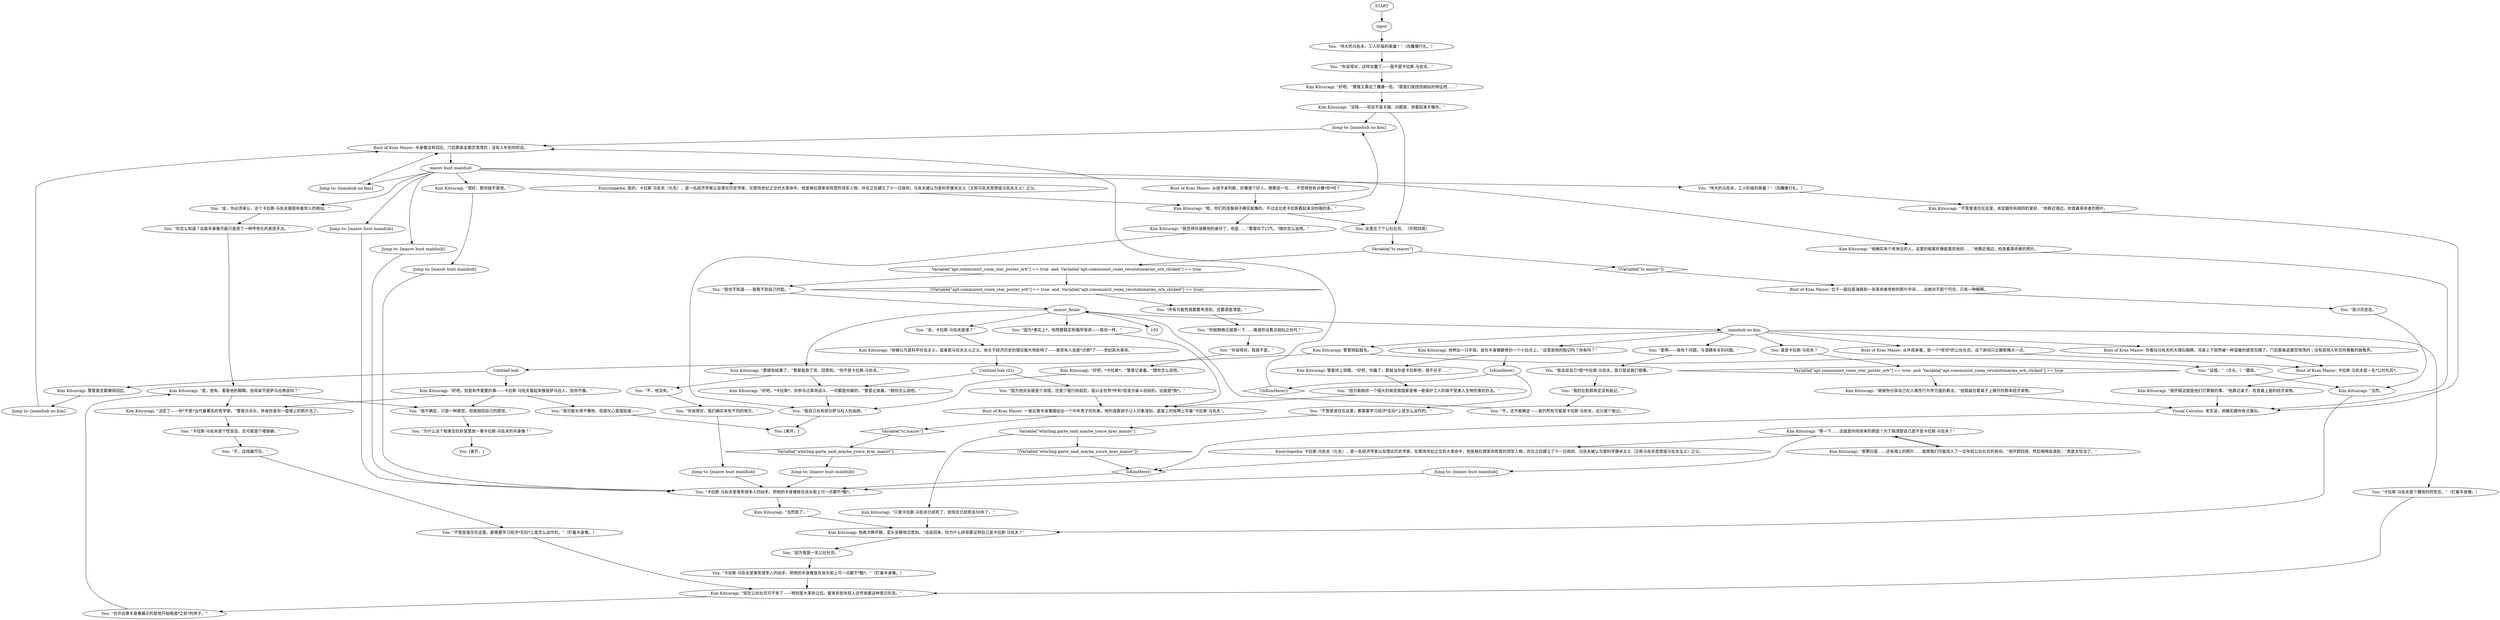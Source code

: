 # APT / MAZOV BUST
# This is the bust of Kras Mazov. Finishes "Find out if you're Kras Mazov" task.
# ==================================================
digraph G {
	  0 [label="START"];
	  1 [label="input"];
	  2 [label="You: “金，你必须承认，这个卡拉斯·马佐夫跟我有着惊人的相似。”"];
	  3 [label="You: 谁是卡拉斯·马佐夫？"];
	  4 [label="Kim Kitsuragi: “他被认为是科学社会主义，或者是马佐夫主义之父。他关于经济历史的理论极大地影响了——甚至有人说是*点燃*了——世纪前大革命。”"];
	  5 [label="You: “因为*事实上*，他想要稳定和循序渐进——我也一样。”"];
	  6 [label="You: “没错。”（点头。）“猥琐。”"];
	  7 [label="Bust of Kras Mazov: 从胡子来判断，好像是个好人。顺便说一句……不觉得他有点像*你*吗？"];
	  8 [label="You: “所有可能性我都要考虑到，还要调查清楚。”"];
	  9 [label="Encyclopedia: 卡拉斯·马佐夫（化名），是一名经济学家以及理论历史学家。在那场世纪之交的大革命中，他是格拉德革命阵营的领军人物，并在之后建立了十一日政府。马佐夫被认为是科学康米主义（又称马佐夫思想或马佐夫主义）之父。"];
	  10 [label="Bust of Kras Mazov: 位于一副白星海报和一张革命者举枪的照片中间……这绝对不是个巧合。只有一种解释。"];
	  11 [label="Kim Kitsuragi: “谢谢你分享自己在人类性行为学方面的看法。”他假装在看桌子上摊开的那本经济读物。"];
	  12 [label="Kim Kitsuragi: “当然。”"];
	  13 [label="You: “不管是谁住在这里，都需要学习经济*实际*上是怎么运作的。”（盯着半身像。）"];
	  14 [label="You: “卡拉斯·马佐夫是个猥琐的同性恋。”（盯着半身像。）"];
	  15 [label="You: “是啊——我有个问题。与酒精有关的问题。”"];
	  16 [label="Kim Kitsuragi: “我觉得你误解他的身份了，但是……”警督叹了口气。“随你怎么说吧。”"];
	  17 [label="Bust of Kras Mazov: 一座石膏半身像描绘出一个中年男子的形象，他的连鬓胡子让人印象深刻。底座上的铭牌上写着“卡拉斯·马佐夫”。"];
	  18 [label="You: “伟大的马佐夫，工人阶级的英雄！”（向雕像行礼。）"];
	  19 [label="Jump to: [mazov bust mainhub]"];
	  20 [label="You: “也许这尊半身像展示的是他开始喝酒*之前*的样子。”"];
	  21 [label="Jump to: [mainhub no kim]"];
	  22 [label="Bust of Kras Mazov: 卡拉斯·马佐夫是一名*公社社员*。"];
	  23 [label="You: “我讨厌变态。”"];
	  24 [label="Untitled hub"];
	  25 [label="Kim Kitsuragi: 他再次睁开眼，歪头安静地沉思到。“话说回来，你为什么拼命要证明自己是卡拉斯·马佐夫？”"];
	  26 [label="You: “因为我相信一个强大的单民族国家是唯一能保护工人阶级不受类人生物伤害的办法。”"];
	  27 [label="mainhub no kim"];
	  28 [label="Bust of Kras Mazov: 半身像没有回应。门后那条走廊空荡荡的；没有人听到你的话。"];
	  29 [label="Kim Kitsuragi: “现在公社社员可不多了——特别是大革命之后。看来有些年轻人还传承着这种意识形态。”"];
	  30 [label="Visual Calculus: 老实说，他确实跟你有点类似。"];
	  31 [label="Jump to: [mazov bust mainhub]"];
	  32 [label="You: “卡拉斯·马佐夫是个性变态。还可能是个嗜兽癖。”"];
	  33 [label="Encyclopedia: 是的，卡拉斯·马佐夫（化名），是一名经济学家以及理论历史学家。在那场世纪之交的大革命中，他是格拉德革命阵营的领军人物，并在之后建立了十一日政府。马佐夫被认为是科学康米主义（又称马佐夫思想或马佐夫主义）之父。"];
	  34 [label="Kim Kitsuragi: “我怀疑这就是他们打算做的事。”他靠近桌子，检查着上面的经济读物。"];
	  35 [label="Variable[\"whirling.garte_said_maybe_youre_kras_mazov\"]"];
	  36 [label="Variable[\"whirling.garte_said_maybe_youre_kras_mazov\"]", shape=diamond];
	  37 [label="!(Variable[\"whirling.garte_said_maybe_youre_kras_mazov\"])", shape=diamond];
	  38 [label="Kim Kitsuragi: “只是卡拉斯·马佐夫已经死了。到现在已经死去50年了。”"];
	  39 [label="You: “你就稍微迁就我一下……难道你没看见相似之处吗？”"];
	  40 [label="Kim Kitsuragi: “好吧。但是有件重要的事——卡拉斯·马佐夫看起来像是萨马拉人，但你不像。”"];
	  41 [label="mazov_finale"];
	  42 [label="You: “因为我是一名公社社员。”"];
	  43 [label="Kim Kitsuragi: “那就有结果了，”警督挺直了背，回答到。“你不是卡拉斯·马佐夫。”"];
	  44 [label="You: “不，还不能确定——我仍然有可能是卡拉斯·马佐夫。这只是个胎记。”"];
	  45 [label="You: “不，他没有。”"];
	  46 [label="You: “我可能长得不像他，但是在心里我知道——"];
	  47 [label="You: “因为他完全就是个流氓，还是个银行抢劫犯，是以全世界*所有*现金为奋斗目标的。这就是*我*。”"];
	  48 [label="You: “金，卡拉斯·马佐夫是谁？”"];
	  49 [label="Jump to: [mainhub no kim]"];
	  50 [label="Kim Kitsuragi: “呃，你们的连鬓胡子确实挺像的。不过这位老卡拉斯看起来没你喝的多。”"];
	  51 [label="You: “你说得对，我真不是。”"];
	  52 [label="Kim Kitsuragi: “好吧，*卡拉斯*，你参与过革命战斗，一切都是你做的，”警督记录着。“随你怎么说吧。”"];
	  53 [label="You: “卡拉斯·马佐夫是害死很多人的凶手。把他的半身像放在床头柜上可一点都不*酷*。”（盯着半身像。）"];
	  54 [label="Bust of Kras Mazov: 从外观来看，是一个*贫穷*的公社社员。这个房间只比橱柜略大一点。"];
	  55 [label="Variable[\"tc.mazov\"]"];
	  56 [label="Variable[\"tc.mazov\"]", shape=diamond];
	  57 [label="!(Variable[\"tc.mazov\"])", shape=diamond];
	  58 [label="Variable[\"apt.communist_room_star_poster_orb\"] == true  and  Variable[\"apt.communist_room_revolutionaries_orb_clicked\"] == true"];
	  59 [label="Variable[\"apt.communist_room_star_poster_orb\"] == true  and  Variable[\"apt.communist_room_revolutionaries_orb_clicked\"] == true", shape=diamond];
	  60 [label="!(Variable[\"apt.communist_room_star_poster_orb\"] == true  and  Variable[\"apt.communist_room_revolutionaries_orb_clicked\"] == true)", shape=diamond];
	  61 [label="You: “我也不知道——我看不到自己的脸。”"];
	  62 [label="Kim Kitsuragi: 警督闭上双眼。“好吧，你赢了。那就当你是卡拉斯吧，我不在乎……”"];
	  63 [label="You: [离开。]"];
	  64 [label="Kim Kitsuragi: “他确实有个有争议的人。这里的租客好像挺喜欢他的……”他靠近墙边，检查着革命者的照片。"];
	  65 [label="Kim Kitsuragi: “当然是了。”"];
	  66 [label="You: “我的左脸颊肯定没有胎记。”"];
	  67 [label="IsKimHere()"];
	  68 [label="IsKimHere()", shape=diamond];
	  69 [label="!(IsKimHere())", shape=diamond];
	  70 [label="You: “不管是谁住在这里，都需要学习经济*实际*上是怎么运作的。”"];
	  71 [label="Jump to: [mazov bust mainhub]"];
	  72 [label="Untitled hub (02)"];
	  73 [label="Jump to: [mazov bust mainhub]"];
	  74 [label="Kim Kitsuragi: “等一下……这就是你闯进来的原因？为了搞清楚自己是不是卡拉斯·马佐夫？”"];
	  75 [label="You: “你怎么知道？这座半身像可能只是用了一种传奇化的表现手法。”"];
	  76 [label="You: 这里住了个公社社员。（环顾四周）"];
	  77 [label="Kim Kitsuragi: 他伸出一只手指，放在半身像颧骨的一个小白点上。“这里是他的胎记吗？你有吗？”"];
	  78 [label="Kim Kitsuragi: “没错——但这不是关键。问题是，他看起来不像你。”"];
	  79 [label="You: “我没说自己*是*卡拉斯·马佐夫，我只是说我们很像。”"];
	  80 [label="Jump to: [mazov bust mainhub]"];
	  81 [label="Jump to: [mainhub no kim]"];
	  82 [label="mazov bust mainhub"];
	  83 [label="You: “卡拉斯·马佐夫是害死很多人的凶手。把他的半身像放在床头柜上可一点都不*酷*。”"];
	  84 [label="You: “伟大的马佐夫，工人阶级的英雄！”（向雕像行礼。）"];
	  85 [label="Kim Kitsuragi: 警督扬起眉毛。"];
	  86 [label="You: “不，这纯属巧合。”"];
	  87 [label="Kim Kitsuragi: “那颗白星……还有墙上的照片……我想我们可能闯入了一位年轻公社社员的房间。”他环顾四周，然后喃喃自语到：“真是太恰当了。”"];
	  88 [label="You: [离开。]"];
	  89 [label="Bust of Kras Mazov: 你看向马佐夫的大理石眼睛，浑身上下突然被一种温暖的感觉包围了。门后那条走廊空荡荡的；没有其他人听见你勇敢的致敬声。"];
	  90 [label="Kim Kitsuragi: “不管是谁住在这里，肯定跟你有相同的爱好。”他靠近墙边，检查着革命者的照片。"];
	  91 [label="You: “你说得对，这样太蠢了——我不是卡拉斯·马佐夫。”"];
	  92 [label="Kim Kitsuragi: 警督甚至都懒得回应。"];
	  93 [label="Kim Kitsuragi: “好吧。”警督又靠近了雕像一些。“那我们就找找相似的特征吧……”"];
	  94 [label="Kim Kitsuragi: “是，他有。看看他的眼睛。他母亲不是萨马拉移民吗？”"];
	  95 [label="You: “你说得对，我们确实有些不同的地方。”"];
	  96 [label="Kim Kitsuragi: “决定了——你*不是*当代最著名的哲学家。”警督点点头，转身检查另一面墙上的照片去了。"];
	  97 [label="Kim Kitsuragi: “好吧，*卡拉斯*，”警督记录着。“随你怎么说吧。”"];
	  98 [label="You: “为什么这个租客会在卧室里放一尊卡拉斯·马佐夫的半身像？”"];
	  99 [label="Kim Kitsuragi: “很好，那你就不是他。”"];
	  100 [label="Jump to: [mazov bust mainhub]"];
	  101 [label="You: “我自己也有部分萨马拉人的血统。”"];
	  102 [label="You: “我不确定，只是一种感觉。但我相信自己的感觉。”"];
	  0 -> 1
	  1 -> 18
	  2 -> 75
	  3 -> 59
	  4 -> 72
	  5 -> 17
	  6 -> 12
	  7 -> 50
	  8 -> 39
	  9 -> 68
	  10 -> 23
	  11 -> 30
	  12 -> 25
	  13 -> 29
	  14 -> 29
	  15 -> 79
	  16 -> 101
	  17 -> 56
	  18 -> 91
	  19 -> 83
	  20 -> 94
	  21 -> 28
	  22 -> 34
	  23 -> 12
	  24 -> 40
	  24 -> 92
	  25 -> 42
	  26 -> 17
	  27 -> 3
	  27 -> 77
	  27 -> 14
	  27 -> 15
	  27 -> 85
	  27 -> 54
	  27 -> 89
	  28 -> 82
	  29 -> 20
	  30 -> 68
	  31 -> 83
	  32 -> 86
	  33 -> 50
	  34 -> 30
	  35 -> 37
	  35 -> 38
	  36 -> 31
	  37 -> 68
	  38 -> 25
	  39 -> 51
	  40 -> 96
	  40 -> 102
	  40 -> 46
	  41 -> 5
	  41 -> 103
	  41 -> 43
	  41 -> 48
	  41 -> 27
	  42 -> 53
	  43 -> 52
	  43 -> 45
	  44 -> 41
	  45 -> 95
	  46 -> 63
	  47 -> 17
	  48 -> 4
	  49 -> 28
	  50 -> 16
	  50 -> 76
	  50 -> 21
	  51 -> 97
	  52 -> 101
	  53 -> 29
	  54 -> 22
	  55 -> 57
	  55 -> 58
	  56 -> 36
	  57 -> 10
	  58 -> 60
	  58 -> 61
	  59 -> 11
	  60 -> 8
	  61 -> 41
	  62 -> 26
	  64 -> 30
	  65 -> 25
	  66 -> 44
	  67 -> 69
	  67 -> 70
	  68 -> 83
	  69 -> 28
	  70 -> 35
	  71 -> 83
	  72 -> 52
	  72 -> 47
	  73 -> 83
	  74 -> 80
	  74 -> 9
	  74 -> 87
	  75 -> 94
	  76 -> 55
	  77 -> 67
	  77 -> 62
	  78 -> 76
	  78 -> 21
	  79 -> 66
	  80 -> 83
	  81 -> 28
	  82 -> 64
	  82 -> 33
	  82 -> 2
	  82 -> 99
	  82 -> 71
	  82 -> 49
	  82 -> 19
	  82 -> 84
	  83 -> 65
	  84 -> 90
	  85 -> 24
	  85 -> 6
	  86 -> 13
	  87 -> 74
	  89 -> 22
	  90 -> 30
	  91 -> 93
	  92 -> 81
	  93 -> 78
	  94 -> 96
	  94 -> 102
	  95 -> 100
	  96 -> 32
	  97 -> 101
	  98 -> 88
	  99 -> 73
	  100 -> 83
	  101 -> 63
	  102 -> 98
}

